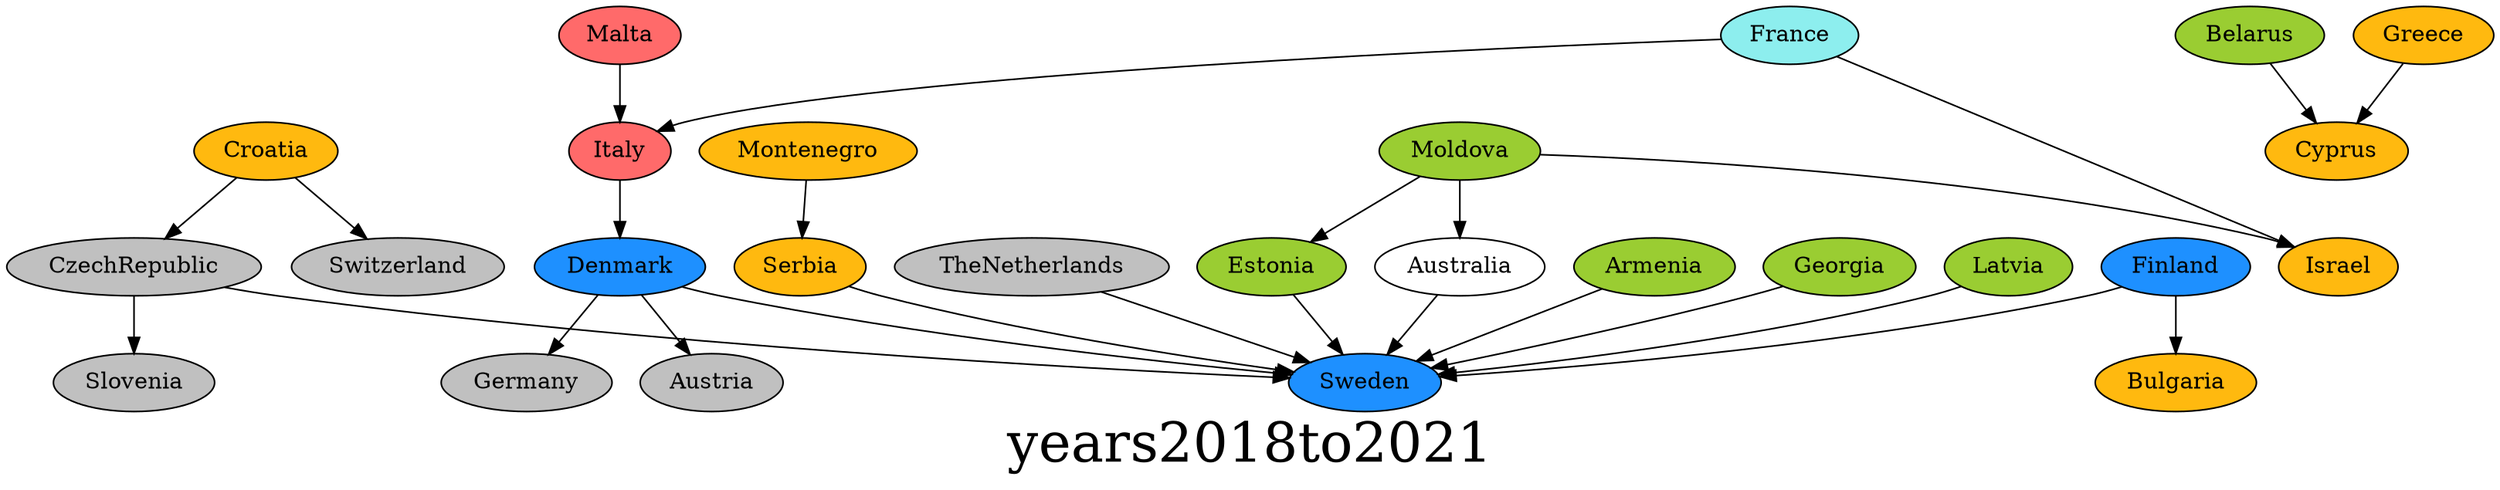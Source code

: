 digraph{ graph [label=years2018to2021, fontsize=34]; Armenia [style=filled,fillcolor=olivedrab3]; Sweden [style=filled,fillcolor=dodgerblue]; Sweden [style=filled,fillcolor=dodgerblue]; Belarus [style=filled,fillcolor=olivedrab3]; Cyprus [style=filled,fillcolor=darkgoldenrod1]; Croatia [style=filled,fillcolor=darkgoldenrod1]; CzechRepublic [style=filled,fillcolor=gray]; Croatia [style=filled,fillcolor=darkgoldenrod1]; Switzerland [style=filled,fillcolor=gray]; CzechRepublic [style=filled,fillcolor=gray]; Slovenia [style=filled,fillcolor=gray]; CzechRepublic [style=filled,fillcolor=gray]; Sweden [style=filled,fillcolor=dodgerblue]; Denmark [style=filled,fillcolor=dodgerblue]; Austria [style=filled,fillcolor=gray]; Denmark [style=filled,fillcolor=dodgerblue]; Germany [style=filled,fillcolor=gray]; Denmark [style=filled,fillcolor=dodgerblue]; Sweden [style=filled,fillcolor=dodgerblue]; Estonia [style=filled,fillcolor=olivedrab3]; Sweden [style=filled,fillcolor=dodgerblue]; Finland [style=filled,fillcolor=dodgerblue]; Bulgaria [style=filled,fillcolor=darkgoldenrod1]; Finland [style=filled,fillcolor=dodgerblue]; Sweden [style=filled,fillcolor=dodgerblue]; France [style=filled,fillcolor=darkslategray2]; Israel [style=filled,fillcolor=darkgoldenrod1]; France [style=filled,fillcolor=darkslategray2]; Italy [style=filled,fillcolor=indianred1]; Georgia [style=filled,fillcolor=olivedrab3]; Sweden [style=filled,fillcolor=dodgerblue]; Greece [style=filled,fillcolor=darkgoldenrod1]; Cyprus [style=filled,fillcolor=darkgoldenrod1]; Italy [style=filled,fillcolor=indianred1]; Denmark [style=filled,fillcolor=dodgerblue]; Latvia [style=filled,fillcolor=olivedrab3]; Sweden [style=filled,fillcolor=dodgerblue]; Malta [style=filled,fillcolor=indianred1]; Italy [style=filled,fillcolor=indianred1]; Moldova [style=filled,fillcolor=olivedrab3]; Moldova [style=filled,fillcolor=olivedrab3]; Estonia [style=filled,fillcolor=olivedrab3]; Moldova [style=filled,fillcolor=olivedrab3]; Israel [style=filled,fillcolor=darkgoldenrod1]; Montenegro [style=filled,fillcolor=darkgoldenrod1]; Serbia [style=filled,fillcolor=darkgoldenrod1]; Sweden [style=filled,fillcolor=dodgerblue]; TheNetherlands [style=filled,fillcolor=gray]; Sweden [style=filled,fillcolor=dodgerblue]; Armenia->Sweden;Australia->Sweden;Belarus->Cyprus;Croatia->CzechRepublic;Croatia->Switzerland;CzechRepublic->Slovenia;CzechRepublic->Sweden;Denmark->Austria;Denmark->Germany;Denmark->Sweden;Estonia->Sweden;Finland->Bulgaria;Finland->Sweden;France->Israel;France->Italy;Georgia->Sweden;Greece->Cyprus;Italy->Denmark;Latvia->Sweden;Malta->Italy;Moldova->Australia;Moldova->Estonia;Moldova->Israel;Montenegro->Serbia;Serbia->Sweden;TheNetherlands->Sweden;}
